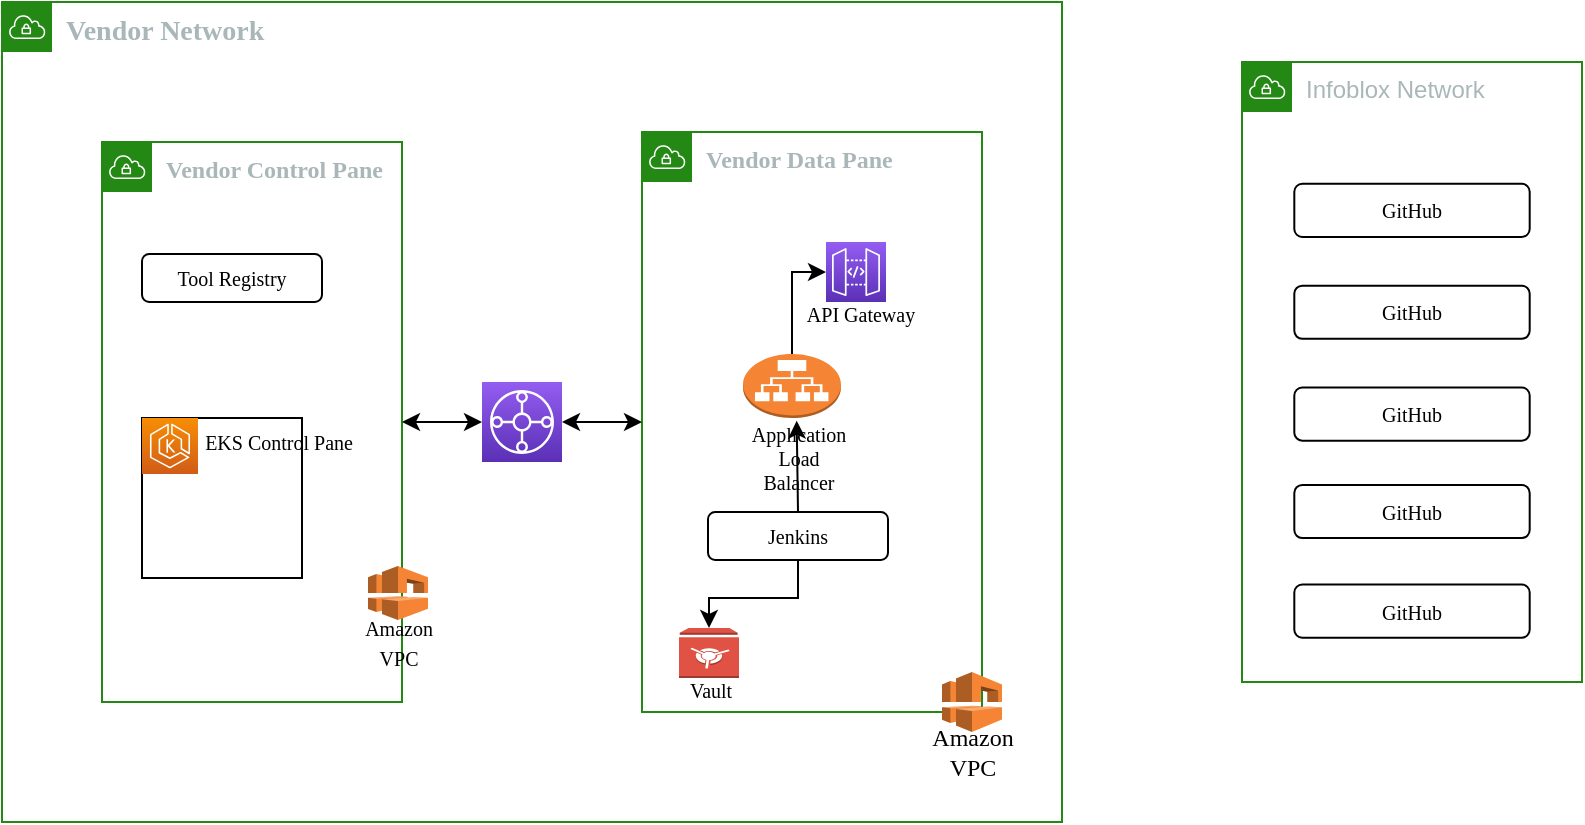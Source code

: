 <mxfile version="15.7.0" type="github">
  <diagram id="h_UWt28tVy8uyoubXDmH" name="Page-1">
    <mxGraphModel dx="1022" dy="468" grid="1" gridSize="10" guides="1" tooltips="1" connect="1" arrows="1" fold="1" page="1" pageScale="1" pageWidth="850" pageHeight="1100" math="0" shadow="0">
      <root>
        <mxCell id="0" />
        <mxCell id="1" parent="0" />
        <mxCell id="paEq7olVkiUDKml1jO_v-33" value="&lt;b&gt;&lt;font style=&quot;font-size: 14px&quot;&gt;Vendor Network&lt;/font&gt;&lt;/b&gt;" style="points=[[0,0],[0.25,0],[0.5,0],[0.75,0],[1,0],[1,0.25],[1,0.5],[1,0.75],[1,1],[0.75,1],[0.5,1],[0.25,1],[0,1],[0,0.75],[0,0.5],[0,0.25]];outlineConnect=0;gradientColor=none;html=1;whiteSpace=wrap;fontSize=12;fontStyle=0;shape=mxgraph.aws4.group;grIcon=mxgraph.aws4.group_vpc;strokeColor=#248814;fillColor=none;verticalAlign=top;align=left;spacingLeft=30;fontColor=#AAB7B8;dashed=0;fontFamily=Garamond;" vertex="1" parent="1">
          <mxGeometry x="40" y="170" width="530" height="410" as="geometry" />
        </mxCell>
        <mxCell id="paEq7olVkiUDKml1jO_v-1" value="&lt;font face=&quot;Garamond&quot;&gt;&lt;b&gt;Vendor Control Pane&lt;/b&gt;&lt;/font&gt;" style="points=[[0,0],[0.25,0],[0.5,0],[0.75,0],[1,0],[1,0.25],[1,0.5],[1,0.75],[1,1],[0.75,1],[0.5,1],[0.25,1],[0,1],[0,0.75],[0,0.5],[0,0.25]];outlineConnect=0;gradientColor=none;html=1;whiteSpace=wrap;fontSize=12;fontStyle=0;shape=mxgraph.aws4.group;grIcon=mxgraph.aws4.group_vpc;strokeColor=#248814;fillColor=none;verticalAlign=top;align=left;spacingLeft=30;fontColor=#AAB7B8;dashed=0;" vertex="1" parent="1">
          <mxGeometry x="90" y="240" width="150" height="280" as="geometry" />
        </mxCell>
        <mxCell id="paEq7olVkiUDKml1jO_v-2" value="&lt;b style=&quot;font-family: &amp;#34;garamond&amp;#34;&quot;&gt;Vendor Data Pane&lt;/b&gt;" style="points=[[0,0],[0.25,0],[0.5,0],[0.75,0],[1,0],[1,0.25],[1,0.5],[1,0.75],[1,1],[0.75,1],[0.5,1],[0.25,1],[0,1],[0,0.75],[0,0.5],[0,0.25]];outlineConnect=0;gradientColor=none;html=1;whiteSpace=wrap;fontSize=12;fontStyle=0;shape=mxgraph.aws4.group;grIcon=mxgraph.aws4.group_vpc;strokeColor=#248814;fillColor=none;verticalAlign=top;align=left;spacingLeft=30;fontColor=#AAB7B8;dashed=0;" vertex="1" parent="1">
          <mxGeometry x="360" y="235" width="170" height="290" as="geometry" />
        </mxCell>
        <mxCell id="paEq7olVkiUDKml1jO_v-5" value="" style="sketch=0;points=[[0,0,0],[0.25,0,0],[0.5,0,0],[0.75,0,0],[1,0,0],[0,1,0],[0.25,1,0],[0.5,1,0],[0.75,1,0],[1,1,0],[0,0.25,0],[0,0.5,0],[0,0.75,0],[1,0.25,0],[1,0.5,0],[1,0.75,0]];outlineConnect=0;fontColor=#232F3E;gradientColor=#945DF2;gradientDirection=north;fillColor=#5A30B5;strokeColor=#ffffff;dashed=0;verticalLabelPosition=bottom;verticalAlign=top;align=center;html=1;fontSize=12;fontStyle=0;aspect=fixed;shape=mxgraph.aws4.resourceIcon;resIcon=mxgraph.aws4.transit_gateway;fontFamily=Garamond;" vertex="1" parent="1">
          <mxGeometry x="280" y="360" width="40" height="40" as="geometry" />
        </mxCell>
        <mxCell id="paEq7olVkiUDKml1jO_v-6" value="" style="endArrow=classic;startArrow=classic;html=1;rounded=0;fontFamily=Garamond;exitX=1;exitY=0.5;exitDx=0;exitDy=0;exitPerimeter=0;entryX=0;entryY=0.5;entryDx=0;entryDy=0;" edge="1" parent="1" source="paEq7olVkiUDKml1jO_v-5" target="paEq7olVkiUDKml1jO_v-2">
          <mxGeometry width="50" height="50" relative="1" as="geometry">
            <mxPoint x="400" y="370" as="sourcePoint" />
            <mxPoint x="450" y="320" as="targetPoint" />
          </mxGeometry>
        </mxCell>
        <mxCell id="paEq7olVkiUDKml1jO_v-7" value="" style="endArrow=classic;startArrow=classic;html=1;rounded=0;fontFamily=Garamond;entryX=0;entryY=0.5;entryDx=0;entryDy=0;entryPerimeter=0;" edge="1" parent="1" target="paEq7olVkiUDKml1jO_v-5">
          <mxGeometry width="50" height="50" relative="1" as="geometry">
            <mxPoint x="240" y="380" as="sourcePoint" />
            <mxPoint x="270" y="379.5" as="targetPoint" />
          </mxGeometry>
        </mxCell>
        <mxCell id="paEq7olVkiUDKml1jO_v-8" value="" style="outlineConnect=0;dashed=0;verticalLabelPosition=bottom;verticalAlign=top;align=center;html=1;shape=mxgraph.aws3.vpc;fillColor=#F58534;gradientColor=none;fontFamily=Garamond;" vertex="1" parent="1">
          <mxGeometry x="510" y="505" width="30" height="30" as="geometry" />
        </mxCell>
        <mxCell id="paEq7olVkiUDKml1jO_v-9" value="Amazon&lt;br&gt;VPC" style="text;html=1;align=center;verticalAlign=middle;resizable=0;points=[];autosize=1;strokeColor=none;fillColor=none;fontFamily=Garamond;" vertex="1" parent="1">
          <mxGeometry x="500" y="530" width="50" height="30" as="geometry" />
        </mxCell>
        <mxCell id="paEq7olVkiUDKml1jO_v-10" value="" style="outlineConnect=0;dashed=0;verticalLabelPosition=bottom;verticalAlign=top;align=center;html=1;shape=mxgraph.aws3.vpc;fillColor=#F58534;gradientColor=none;fontFamily=Garamond;" vertex="1" parent="1">
          <mxGeometry x="223" y="452" width="30" height="27" as="geometry" />
        </mxCell>
        <mxCell id="paEq7olVkiUDKml1jO_v-11" value="&lt;font style=&quot;font-size: 10px&quot;&gt;Amazon&lt;br&gt;VPC&lt;/font&gt;" style="text;html=1;align=center;verticalAlign=middle;resizable=0;points=[];autosize=1;strokeColor=none;fillColor=none;fontFamily=Garamond;" vertex="1" parent="1">
          <mxGeometry x="213" y="475" width="50" height="30" as="geometry" />
        </mxCell>
        <mxCell id="paEq7olVkiUDKml1jO_v-13" value="" style="sketch=0;points=[[0,0,0],[0.25,0,0],[0.5,0,0],[0.75,0,0],[1,0,0],[0,1,0],[0.25,1,0],[0.5,1,0],[0.75,1,0],[1,1,0],[0,0.25,0],[0,0.5,0],[0,0.75,0],[1,0.25,0],[1,0.5,0],[1,0.75,0]];outlineConnect=0;fontColor=#232F3E;gradientColor=#945DF2;gradientDirection=north;fillColor=#5A30B5;strokeColor=#ffffff;dashed=0;verticalLabelPosition=bottom;verticalAlign=top;align=center;html=1;fontSize=12;fontStyle=0;aspect=fixed;shape=mxgraph.aws4.resourceIcon;resIcon=mxgraph.aws4.api_gateway;fontFamily=Garamond;" vertex="1" parent="1">
          <mxGeometry x="452" y="290" width="30" height="30" as="geometry" />
        </mxCell>
        <mxCell id="paEq7olVkiUDKml1jO_v-14" value="" style="outlineConnect=0;dashed=0;verticalLabelPosition=bottom;verticalAlign=top;align=center;html=1;shape=mxgraph.aws3.application_load_balancer;fillColor=#F58534;gradientColor=none;fontFamily=Garamond;fontSize=10;" vertex="1" parent="1">
          <mxGeometry x="410.5" y="346" width="49" height="32" as="geometry" />
        </mxCell>
        <mxCell id="paEq7olVkiUDKml1jO_v-15" value="&lt;font style=&quot;font-size: 10px&quot;&gt;Application&lt;br&gt;Load&lt;br&gt;Balancer&lt;/font&gt;" style="text;html=1;align=center;verticalAlign=middle;resizable=0;points=[];autosize=1;strokeColor=none;fillColor=none;fontSize=10;fontFamily=Garamond;" vertex="1" parent="1">
          <mxGeometry x="408" y="378" width="60" height="40" as="geometry" />
        </mxCell>
        <mxCell id="paEq7olVkiUDKml1jO_v-16" value="API Gateway" style="text;html=1;align=center;verticalAlign=middle;resizable=0;points=[];autosize=1;strokeColor=none;fillColor=none;fontSize=10;fontFamily=Garamond;" vertex="1" parent="1">
          <mxGeometry x="434" y="316" width="70" height="20" as="geometry" />
        </mxCell>
        <mxCell id="paEq7olVkiUDKml1jO_v-18" value="" style="endArrow=classic;html=1;rounded=0;fontFamily=Garamond;fontSize=10;entryX=0;entryY=0.5;entryDx=0;entryDy=0;entryPerimeter=0;exitX=0.5;exitY=0;exitDx=0;exitDy=0;exitPerimeter=0;" edge="1" parent="1" source="paEq7olVkiUDKml1jO_v-14" target="paEq7olVkiUDKml1jO_v-13">
          <mxGeometry width="50" height="50" relative="1" as="geometry">
            <mxPoint x="400" y="350" as="sourcePoint" />
            <mxPoint x="450" y="300" as="targetPoint" />
            <Array as="points">
              <mxPoint x="435" y="305" />
            </Array>
          </mxGeometry>
        </mxCell>
        <mxCell id="paEq7olVkiUDKml1jO_v-22" value="" style="whiteSpace=wrap;html=1;aspect=fixed;fontFamily=Garamond;fontSize=10;" vertex="1" parent="1">
          <mxGeometry x="110" y="378" width="80" height="80" as="geometry" />
        </mxCell>
        <mxCell id="paEq7olVkiUDKml1jO_v-23" value="" style="sketch=0;points=[[0,0,0],[0.25,0,0],[0.5,0,0],[0.75,0,0],[1,0,0],[0,1,0],[0.25,1,0],[0.5,1,0],[0.75,1,0],[1,1,0],[0,0.25,0],[0,0.5,0],[0,0.75,0],[1,0.25,0],[1,0.5,0],[1,0.75,0]];outlineConnect=0;fontColor=#232F3E;gradientColor=#F78E04;gradientDirection=north;fillColor=#D05C17;strokeColor=#ffffff;dashed=0;verticalLabelPosition=bottom;verticalAlign=top;align=center;html=1;fontSize=12;fontStyle=0;aspect=fixed;shape=mxgraph.aws4.resourceIcon;resIcon=mxgraph.aws4.eks;fontFamily=Garamond;" vertex="1" parent="1">
          <mxGeometry x="110" y="378" width="28" height="28" as="geometry" />
        </mxCell>
        <mxCell id="paEq7olVkiUDKml1jO_v-24" value="EKS Control Pane" style="text;html=1;align=center;verticalAlign=middle;resizable=0;points=[];autosize=1;strokeColor=none;fillColor=none;fontSize=10;fontFamily=Garamond;" vertex="1" parent="1">
          <mxGeometry x="133" y="380" width="90" height="20" as="geometry" />
        </mxCell>
        <mxCell id="paEq7olVkiUDKml1jO_v-25" value="Tool Registry" style="rounded=1;whiteSpace=wrap;html=1;fontFamily=Garamond;fontSize=10;" vertex="1" parent="1">
          <mxGeometry x="110" y="296" width="90" height="24" as="geometry" />
        </mxCell>
        <mxCell id="paEq7olVkiUDKml1jO_v-31" style="edgeStyle=orthogonalEdgeStyle;rounded=0;orthogonalLoop=1;jettySize=auto;html=1;exitX=0.5;exitY=1;exitDx=0;exitDy=0;entryX=0.5;entryY=0;entryDx=0;entryDy=0;entryPerimeter=0;fontFamily=Garamond;fontSize=10;" edge="1" parent="1">
          <mxGeometry relative="1" as="geometry">
            <mxPoint x="438" y="447" as="sourcePoint" />
            <mxPoint x="393.5" y="483" as="targetPoint" />
            <Array as="points">
              <mxPoint x="438" y="468" />
              <mxPoint x="394" y="468" />
            </Array>
          </mxGeometry>
        </mxCell>
        <mxCell id="paEq7olVkiUDKml1jO_v-26" value="Jenkins" style="rounded=1;whiteSpace=wrap;html=1;fontFamily=Garamond;fontSize=10;" vertex="1" parent="1">
          <mxGeometry x="393" y="425" width="90" height="24" as="geometry" />
        </mxCell>
        <mxCell id="paEq7olVkiUDKml1jO_v-27" value="" style="group" vertex="1" connectable="0" parent="1">
          <mxGeometry x="373.5" y="479" width="40" height="45" as="geometry" />
        </mxCell>
        <mxCell id="paEq7olVkiUDKml1jO_v-20" value="" style="outlineConnect=0;dashed=0;verticalLabelPosition=bottom;verticalAlign=top;align=center;html=1;shape=mxgraph.aws3.vault;fillColor=#E05243;gradientColor=none;fontFamily=Garamond;fontSize=10;" vertex="1" parent="paEq7olVkiUDKml1jO_v-27">
          <mxGeometry x="5" y="4" width="30" height="25" as="geometry" />
        </mxCell>
        <mxCell id="paEq7olVkiUDKml1jO_v-21" value="Vault" style="text;html=1;align=center;verticalAlign=middle;resizable=0;points=[];autosize=1;strokeColor=none;fillColor=none;fontSize=10;fontFamily=Garamond;" vertex="1" parent="paEq7olVkiUDKml1jO_v-27">
          <mxGeometry y="25" width="40" height="20" as="geometry" />
        </mxCell>
        <mxCell id="paEq7olVkiUDKml1jO_v-28" value="" style="endArrow=classic;html=1;rounded=0;fontFamily=Garamond;fontSize=10;entryX=0.489;entryY=0.033;entryDx=0;entryDy=0;entryPerimeter=0;exitX=0.5;exitY=0;exitDx=0;exitDy=0;" edge="1" parent="1" source="paEq7olVkiUDKml1jO_v-26" target="paEq7olVkiUDKml1jO_v-15">
          <mxGeometry width="50" height="50" relative="1" as="geometry">
            <mxPoint x="400" y="450" as="sourcePoint" />
            <mxPoint x="450" y="400" as="targetPoint" />
          </mxGeometry>
        </mxCell>
        <mxCell id="paEq7olVkiUDKml1jO_v-39" value="" style="group" vertex="1" connectable="0" parent="1">
          <mxGeometry x="660" y="200" width="170" height="310" as="geometry" />
        </mxCell>
        <mxCell id="paEq7olVkiUDKml1jO_v-3" value="Infoblox Network" style="points=[[0,0],[0.25,0],[0.5,0],[0.75,0],[1,0],[1,0.25],[1,0.5],[1,0.75],[1,1],[0.75,1],[0.5,1],[0.25,1],[0,1],[0,0.75],[0,0.5],[0,0.25]];outlineConnect=0;gradientColor=none;html=1;whiteSpace=wrap;fontSize=12;fontStyle=0;shape=mxgraph.aws4.group;grIcon=mxgraph.aws4.group_vpc;strokeColor=#248814;fillColor=none;verticalAlign=top;align=left;spacingLeft=30;fontColor=#AAB7B8;dashed=0;" vertex="1" parent="paEq7olVkiUDKml1jO_v-39">
          <mxGeometry width="170" height="310" as="geometry" />
        </mxCell>
        <mxCell id="paEq7olVkiUDKml1jO_v-34" value="GitHub" style="rounded=1;whiteSpace=wrap;html=1;fontFamily=Garamond;fontSize=10;" vertex="1" parent="paEq7olVkiUDKml1jO_v-39">
          <mxGeometry x="26.154" y="60.893" width="117.692" height="26.571" as="geometry" />
        </mxCell>
        <mxCell id="paEq7olVkiUDKml1jO_v-35" value="GitHub" style="rounded=1;whiteSpace=wrap;html=1;fontFamily=Garamond;fontSize=10;" vertex="1" parent="paEq7olVkiUDKml1jO_v-39">
          <mxGeometry x="26.154" y="111.821" width="117.692" height="26.571" as="geometry" />
        </mxCell>
        <mxCell id="paEq7olVkiUDKml1jO_v-36" value="GitHub" style="rounded=1;whiteSpace=wrap;html=1;fontFamily=Garamond;fontSize=10;" vertex="1" parent="paEq7olVkiUDKml1jO_v-39">
          <mxGeometry x="26.154" y="162.75" width="117.692" height="26.571" as="geometry" />
        </mxCell>
        <mxCell id="paEq7olVkiUDKml1jO_v-37" value="GitHub" style="rounded=1;whiteSpace=wrap;html=1;fontFamily=Garamond;fontSize=10;" vertex="1" parent="paEq7olVkiUDKml1jO_v-39">
          <mxGeometry x="26.154" y="211.464" width="117.692" height="26.571" as="geometry" />
        </mxCell>
        <mxCell id="paEq7olVkiUDKml1jO_v-38" value="GitHub" style="rounded=1;whiteSpace=wrap;html=1;fontFamily=Garamond;fontSize=10;" vertex="1" parent="paEq7olVkiUDKml1jO_v-39">
          <mxGeometry x="26.154" y="261.286" width="117.692" height="26.571" as="geometry" />
        </mxCell>
      </root>
    </mxGraphModel>
  </diagram>
</mxfile>

